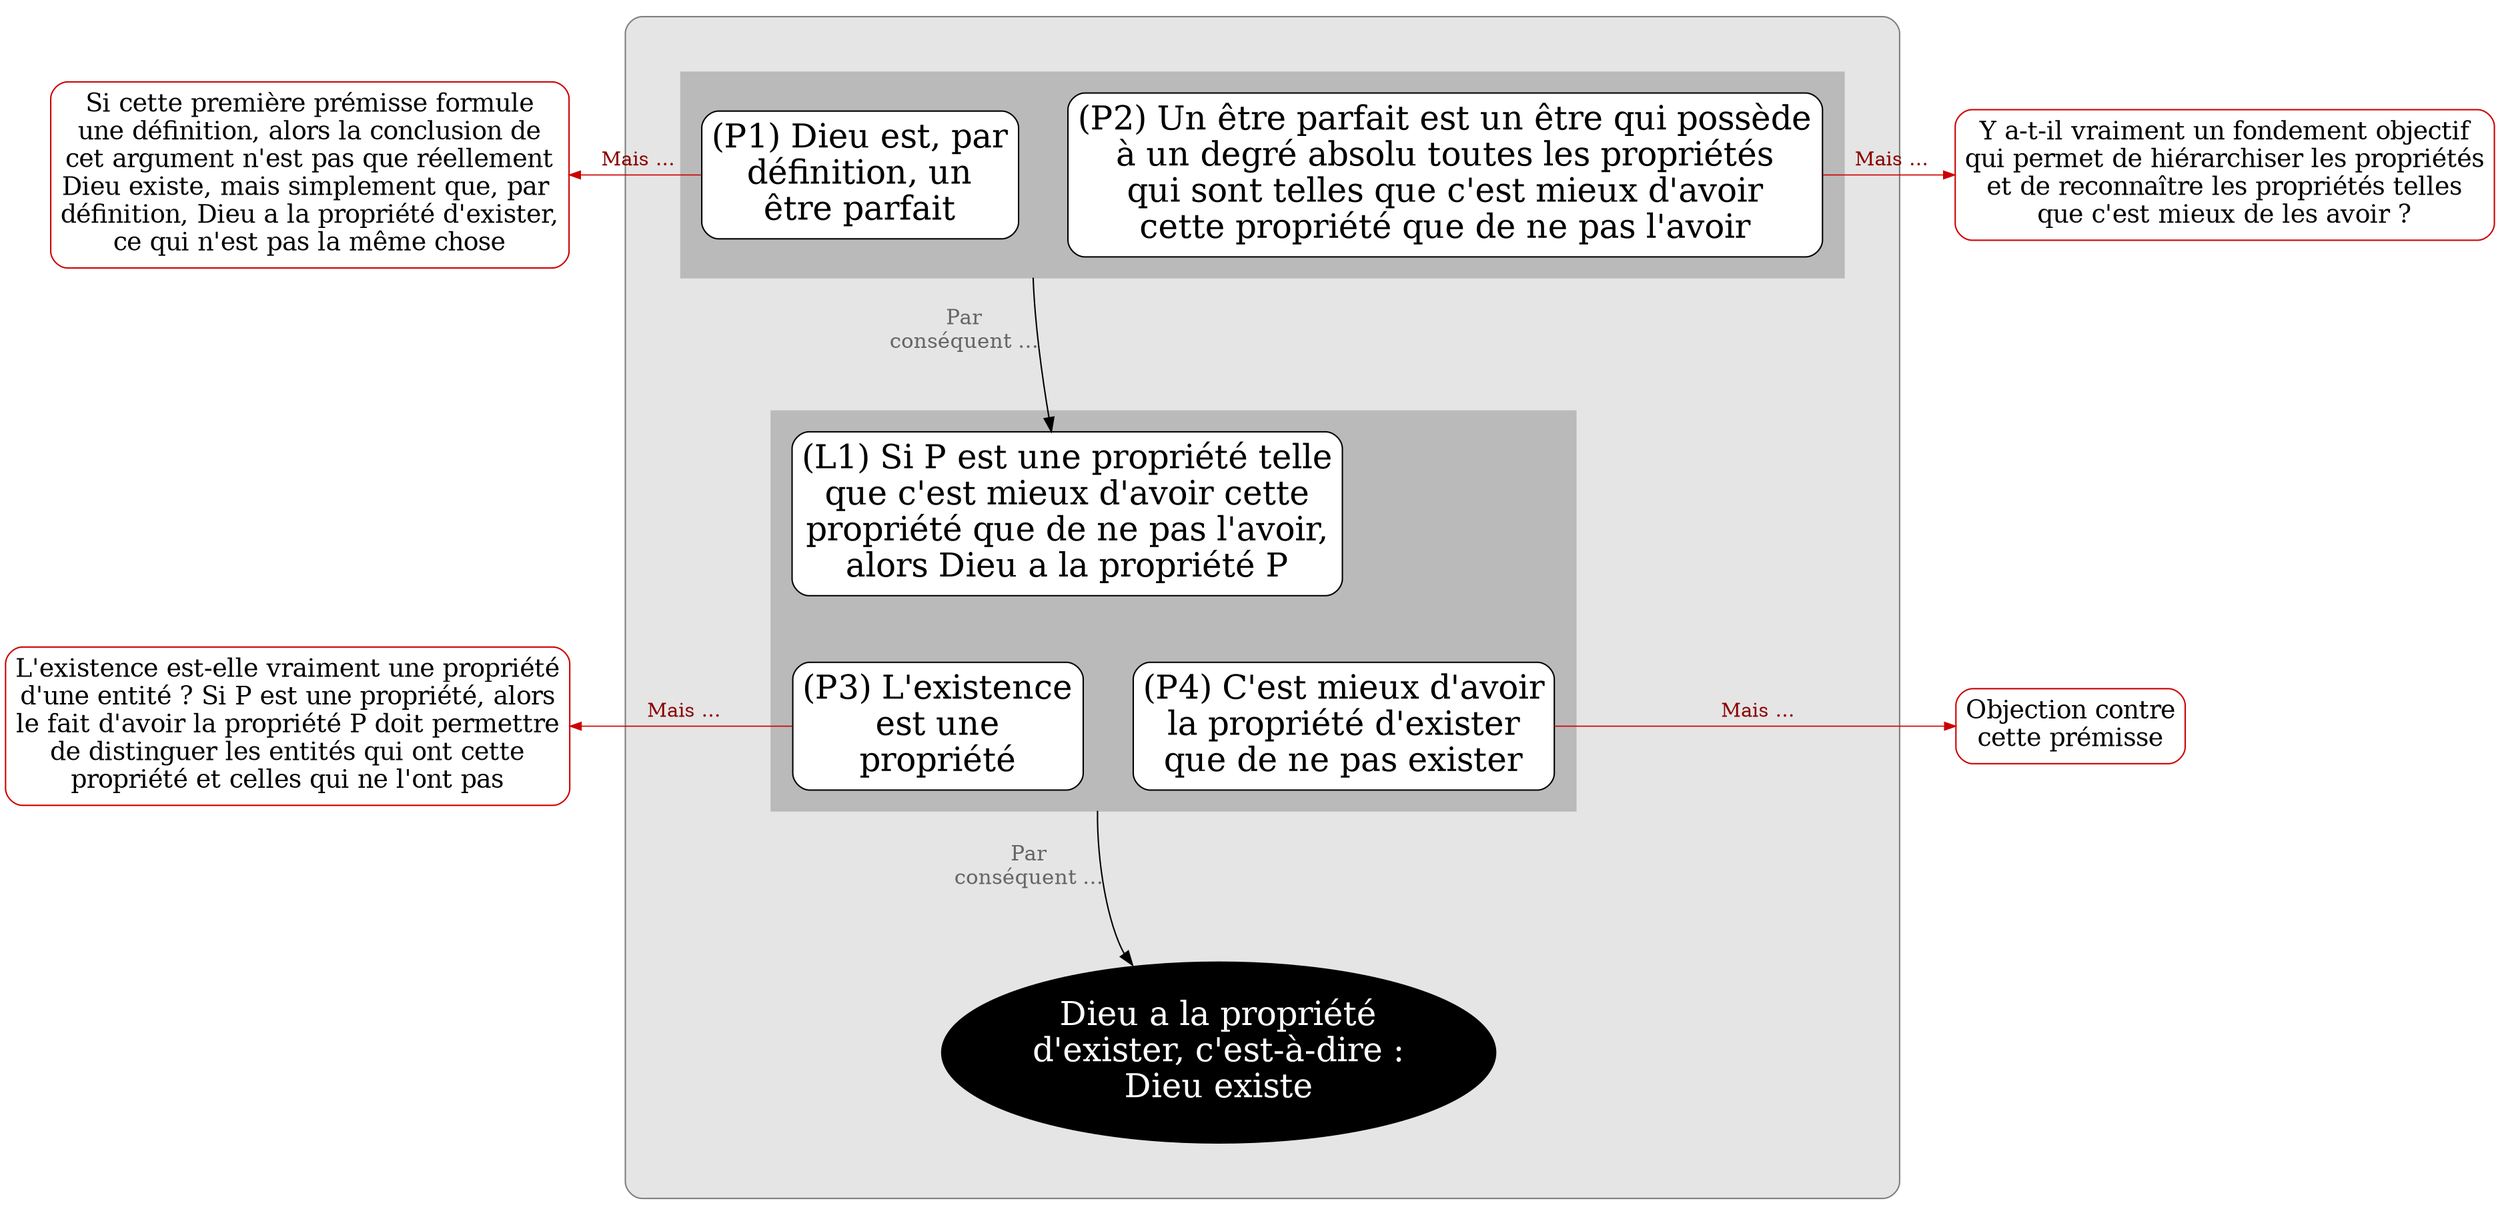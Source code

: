 digraph G {
splines=true
newrank=true
compound=true


node[color=red3, style="rounded, filled", shape="box", fillcolor=white, penwidth=1, fontcolor=black, fontsize=18, margin=0.1]
o1[label="Si cette première prémisse formule
une définition, alors la conclusion de
cet argument n'est pas que réellement
Dieu existe, mais simplement que, par 
définition, Dieu a la propriété d'exister,
ce qui n'est pas la même chose"]
o3[label="L'existence est-elle vraiment une propriété
d'une entité ? Si P est une propriété, alors
le fait d'avoir la propriété P doit permettre
de distinguer les entités qui ont cette
propriété et celles qui ne l'ont pas"]

node[shape=box, fillcolor=white, style="filled,rounded", color=black, fontsize=24, penwidth=1,fontcolor=black, margin=0.1]

edge[minlen=2,color=red3, penwidth=0.8, arrowsize=0.8, label=" Mais …", fontcolor=red4,fontsize=14]
{rank=same;o1->p1[dir=back]}
{rank=same;o3->p3[dir=back]}

subgraph cluster_0 {
bgcolor=grey90
style=rounded
color=grey50
margin=40



node[shape=box, fillcolor=white, style="filled,rounded", color=black]
edge[label="",xlabel="Par
conséquent …",fontcolor=grey40;fontsize=15,minlen=3,color=black,penwidth=1, arrowsize=1]



subgraph cluster_1 {
style="box"
margin=15
bgcolor=grey73
color=grey73
p1[label="(P1) Dieu est, par
définition, un
être parfait"]

p2[label="(P2) Un être parfait est un être qui possède
à un degré absolu toutes les propriétés
qui sont telles que c'est mieux d'avoir
cette propriété que de ne pas l'avoir"]
}


subgraph cluster_2 {
style="box"
margin=15
bgcolor=grey73
color=grey73
l1[label="(L1) Si P est une propriété telle
que c'est mieux d'avoir cette
propriété que de ne pas l'avoir,
alors Dieu a la propriété P"]
p3[label="(P3) L'existence
est une
propriété"]
p4[label="(P4) C'est mieux d'avoir
la propriété d'exister
que de ne pas exister"]
}


{rank=same;p1->p2[style=invis,xlabel="",minlen=1]}
l1->{p3,p4}[style=invis,xlabel="",minlen=1]
{rank=same;p3->p4[style=invis,xlabel="",minlen=1]}

p2:w->l1[ltail=cluster_1]

p4:w->C:nw[ltail=cluster_2]

vide1[style=invis]
{rank=same;vide1->C[style=invis, minlen=3]}

C[label="Dieu a la propriété
d'exister, c'est-à-dire :
Dieu existe",fillcolor=black, fontcolor=white, color=black, shape=ellipse]


}

node[color=red3, style="rounded, filled", shape="box", fillcolor=white, penwidth=1, fontcolor=black, fontsize=18, margin=0.1]

o2[label="Y a-t-il vraiment un fondement objectif
qui permet de hiérarchiser les propriétés
et de reconnaître les propriétés telles
que c'est mieux de les avoir ?"]
{rank=same;p2->o2}
o4[label="Objection contre
cette prémisse"]
{rank=same;p4->o4}

}